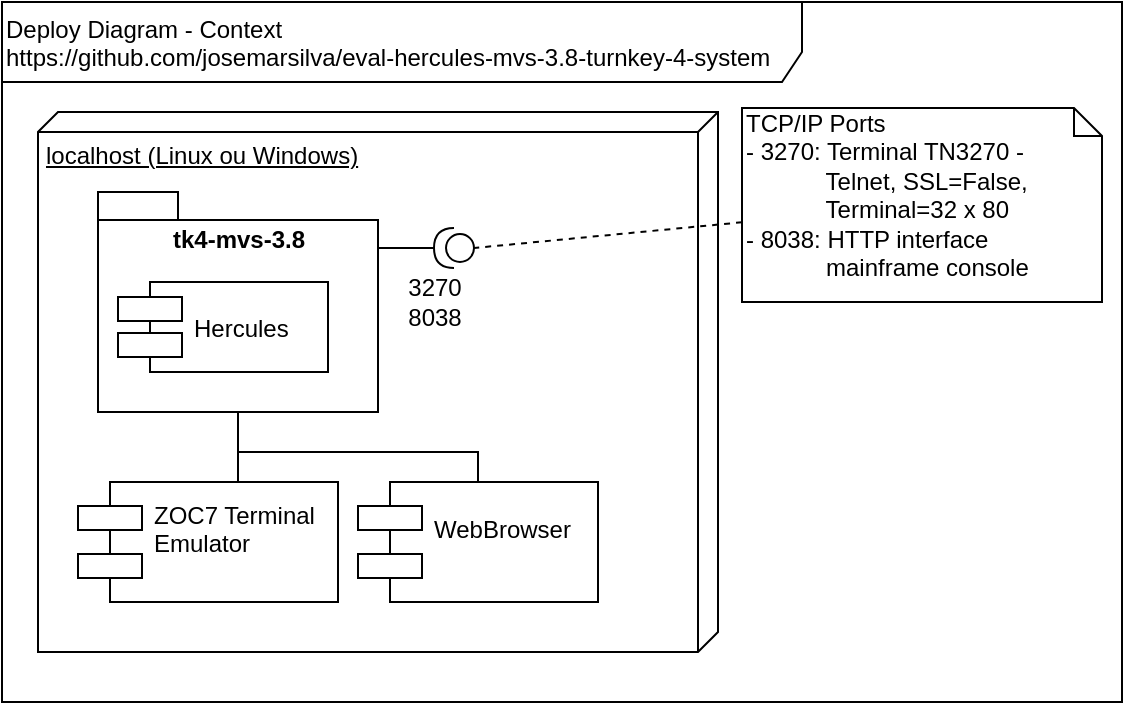 <mxfile version="10.9.3" type="device"><diagram id="fMGpiNhVeqn0YMsLJxzh" name="Página-1"><mxGraphModel dx="868" dy="536" grid="1" gridSize="10" guides="1" tooltips="1" connect="1" arrows="1" fold="1" page="1" pageScale="1" pageWidth="827" pageHeight="1169" math="0" shadow="0"><root><mxCell id="0"/><mxCell id="1" parent="0"/><mxCell id="6OetropUeBoLzL2Sj7KS-1" value="Deploy Diagram - Context&lt;br&gt;https://github.com/josemarsilva/eval-hercules-mvs-3.8-turnkey-4-system&lt;br&gt;" style="shape=umlFrame;whiteSpace=wrap;html=1;width=400;height=40;verticalAlign=top;align=left;" parent="1" vertex="1"><mxGeometry x="10" y="10" width="560" height="350" as="geometry"/></mxCell><mxCell id="NNuIQbcpsFkkkyfnrant-1" value="localhost (Linux ou Windows)" style="verticalAlign=top;align=left;spacingTop=8;spacingLeft=2;spacingRight=12;shape=cube;size=10;direction=south;fontStyle=4;html=1;" parent="1" vertex="1"><mxGeometry x="28" y="65" width="340" height="270" as="geometry"/></mxCell><mxCell id="0e3bPRr6u5_BrfYvAHHE-1" value="tk4-mvs-3.8" style="shape=folder;fontStyle=1;spacingTop=10;tabWidth=40;tabHeight=14;tabPosition=left;html=1;verticalAlign=top;" parent="1" vertex="1"><mxGeometry x="58" y="105" width="140" height="110" as="geometry"/></mxCell><mxCell id="NNuIQbcpsFkkkyfnrant-2" value="Hercules" style="shape=component;align=left;spacingLeft=36;" parent="1" vertex="1"><mxGeometry x="68" y="150" width="105" height="45" as="geometry"/></mxCell><mxCell id="0e3bPRr6u5_BrfYvAHHE-2" style="edgeStyle=orthogonalEdgeStyle;rounded=0;orthogonalLoop=1;jettySize=auto;html=1;exitX=0.5;exitY=0;exitDx=0;exitDy=0;entryX=0.5;entryY=1;entryDx=0;entryDy=0;entryPerimeter=0;endArrow=none;endFill=0;" parent="1" source="NNuIQbcpsFkkkyfnrant-3" target="0e3bPRr6u5_BrfYvAHHE-1" edge="1"><mxGeometry relative="1" as="geometry"/></mxCell><mxCell id="NNuIQbcpsFkkkyfnrant-3" value="ZOC7 Terminal&#10;Emulator&#10;" style="shape=component;align=left;spacingLeft=36;" parent="1" vertex="1"><mxGeometry x="48" y="250" width="130" height="60" as="geometry"/></mxCell><mxCell id="QhwE0U-yEbw6wATUf786-2" style="rounded=0;orthogonalLoop=1;jettySize=auto;html=1;exitX=0.5;exitY=0;exitDx=0;exitDy=0;endArrow=none;endFill=0;entryX=0.5;entryY=1;entryDx=0;entryDy=0;entryPerimeter=0;edgeStyle=orthogonalEdgeStyle;" parent="1" source="QhwE0U-yEbw6wATUf786-1" target="0e3bPRr6u5_BrfYvAHHE-1" edge="1"><mxGeometry relative="1" as="geometry"><Array as="points"><mxPoint x="248" y="235"/><mxPoint x="128" y="235"/></Array></mxGeometry></mxCell><mxCell id="QhwE0U-yEbw6wATUf786-1" value="WebBrowser&#10;" style="shape=component;align=left;spacingLeft=36;" parent="1" vertex="1"><mxGeometry x="188" y="250" width="120" height="60" as="geometry"/></mxCell><mxCell id="QhwE0U-yEbw6wATUf786-4" style="rounded=0;orthogonalLoop=1;jettySize=auto;html=1;endArrow=none;endFill=0;dashed=1;entryX=0;entryY=0.5;entryDx=0;entryDy=0;entryPerimeter=0;" parent="1" source="QhwE0U-yEbw6wATUf786-3" target="X1YgJnqoNEERbX9mH2uf-2" edge="1"><mxGeometry relative="1" as="geometry"><mxPoint x="173" y="173" as="targetPoint"/></mxGeometry></mxCell><mxCell id="QhwE0U-yEbw6wATUf786-3" value="TCP/IP Ports&lt;br&gt;- 3270: Terminal TN3270 - &lt;br&gt;&amp;nbsp; &amp;nbsp; &amp;nbsp; &amp;nbsp; &amp;nbsp; &amp;nbsp; Telnet, SSL=False, &lt;br&gt;&amp;nbsp; &amp;nbsp; &amp;nbsp; &amp;nbsp; &amp;nbsp; &amp;nbsp; Terminal=32 x 80&lt;br&gt;- 8038: HTTP interface &lt;br&gt;&amp;nbsp; &amp;nbsp; &amp;nbsp; &amp;nbsp; &amp;nbsp; &amp;nbsp; mainframe console" style="shape=note;whiteSpace=wrap;html=1;size=14;verticalAlign=top;align=left;spacingTop=-6;" parent="1" vertex="1"><mxGeometry x="380" y="63" width="180" height="97" as="geometry"/></mxCell><mxCell id="X1YgJnqoNEERbX9mH2uf-3" style="edgeStyle=none;rounded=0;orthogonalLoop=1;jettySize=auto;html=1;entryX=1;entryY=0.255;entryDx=0;entryDy=0;endArrow=none;endFill=0;entryPerimeter=0;" edge="1" parent="1" source="X1YgJnqoNEERbX9mH2uf-2" target="0e3bPRr6u5_BrfYvAHHE-1"><mxGeometry relative="1" as="geometry"/></mxCell><mxCell id="X1YgJnqoNEERbX9mH2uf-2" value="" style="shape=providedRequiredInterface;html=1;verticalLabelPosition=bottom;rotation=180;" vertex="1" parent="1"><mxGeometry x="226" y="123" width="20" height="20" as="geometry"/></mxCell><mxCell id="X1YgJnqoNEERbX9mH2uf-4" value="3270&lt;br&gt;8038" style="text;html=1;resizable=0;autosize=1;align=center;verticalAlign=middle;points=[];fillColor=none;strokeColor=none;rounded=0;" vertex="1" parent="1"><mxGeometry x="206" y="145" width="40" height="30" as="geometry"/></mxCell></root></mxGraphModel></diagram></mxfile>